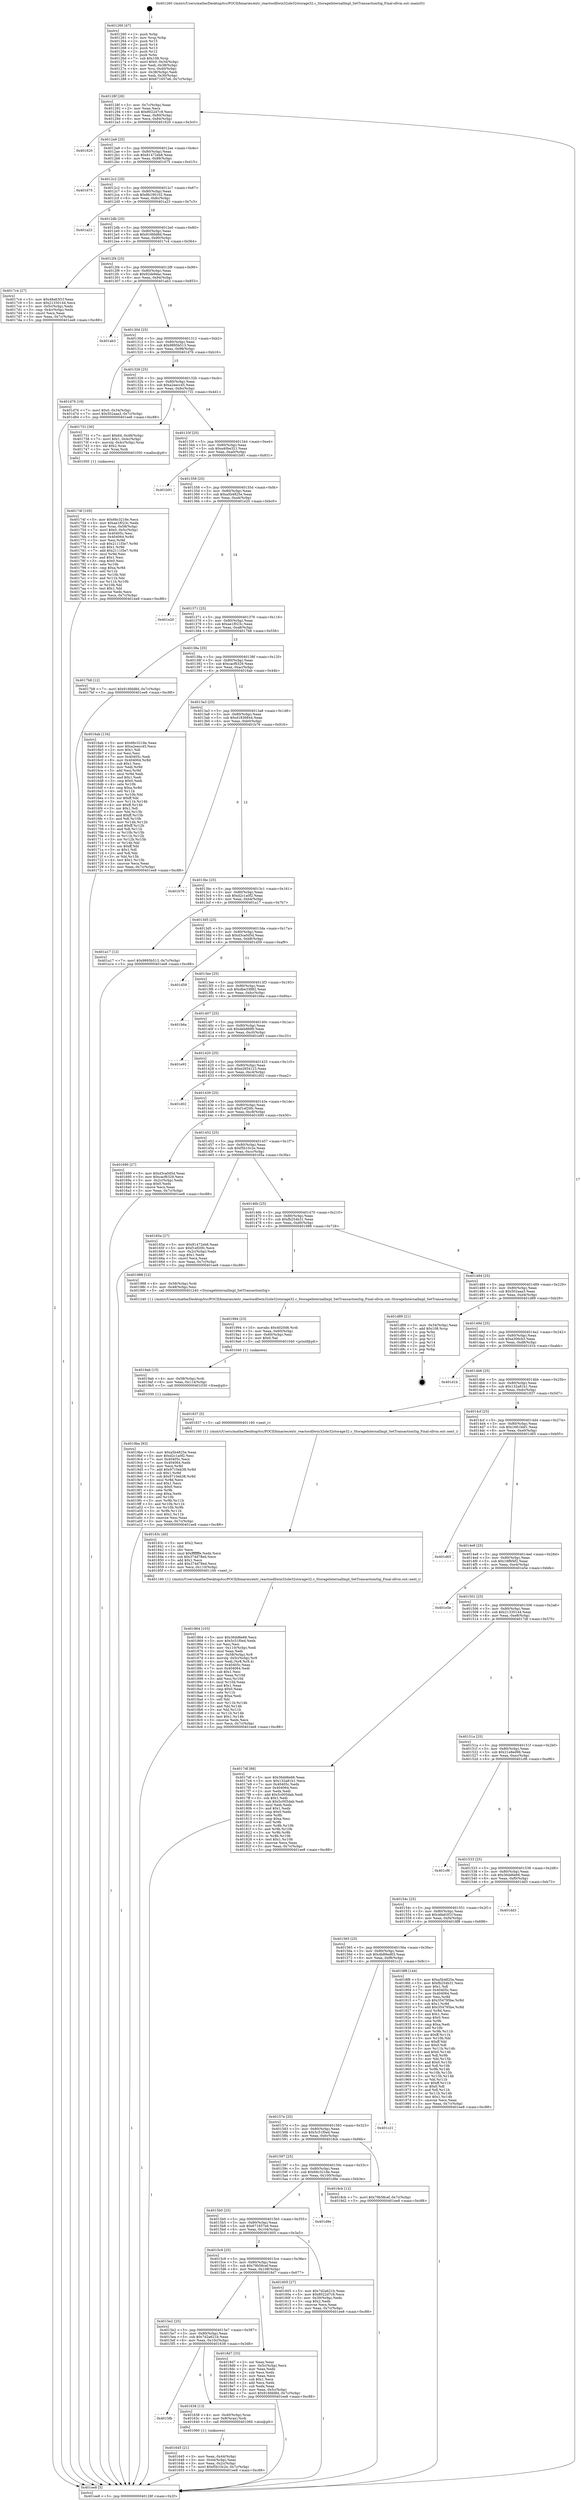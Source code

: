 digraph "0x401260" {
  label = "0x401260 (/mnt/c/Users/mathe/Desktop/tcc/POCII/binaries/extr_reactosdllwin32ole32storage32.c_StorageInternalImpl_SetTransactionSig_Final-ollvm.out::main(0))"
  labelloc = "t"
  node[shape=record]

  Entry [label="",width=0.3,height=0.3,shape=circle,fillcolor=black,style=filled]
  "0x40128f" [label="{
     0x40128f [26]\l
     | [instrs]\l
     &nbsp;&nbsp;0x40128f \<+3\>: mov -0x7c(%rbp),%eax\l
     &nbsp;&nbsp;0x401292 \<+2\>: mov %eax,%ecx\l
     &nbsp;&nbsp;0x401294 \<+6\>: sub $0x8022d7c9,%ecx\l
     &nbsp;&nbsp;0x40129a \<+3\>: mov %eax,-0x80(%rbp)\l
     &nbsp;&nbsp;0x40129d \<+6\>: mov %ecx,-0x84(%rbp)\l
     &nbsp;&nbsp;0x4012a3 \<+6\>: je 0000000000401620 \<main+0x3c0\>\l
  }"]
  "0x401620" [label="{
     0x401620\l
  }", style=dashed]
  "0x4012a9" [label="{
     0x4012a9 [25]\l
     | [instrs]\l
     &nbsp;&nbsp;0x4012a9 \<+5\>: jmp 00000000004012ae \<main+0x4e\>\l
     &nbsp;&nbsp;0x4012ae \<+3\>: mov -0x80(%rbp),%eax\l
     &nbsp;&nbsp;0x4012b1 \<+5\>: sub $0x81472eb8,%eax\l
     &nbsp;&nbsp;0x4012b6 \<+6\>: mov %eax,-0x88(%rbp)\l
     &nbsp;&nbsp;0x4012bc \<+6\>: je 0000000000401675 \<main+0x415\>\l
  }"]
  Exit [label="",width=0.3,height=0.3,shape=circle,fillcolor=black,style=filled,peripheries=2]
  "0x401675" [label="{
     0x401675\l
  }", style=dashed]
  "0x4012c2" [label="{
     0x4012c2 [25]\l
     | [instrs]\l
     &nbsp;&nbsp;0x4012c2 \<+5\>: jmp 00000000004012c7 \<main+0x67\>\l
     &nbsp;&nbsp;0x4012c7 \<+3\>: mov -0x80(%rbp),%eax\l
     &nbsp;&nbsp;0x4012ca \<+5\>: sub $0x8b190102,%eax\l
     &nbsp;&nbsp;0x4012cf \<+6\>: mov %eax,-0x8c(%rbp)\l
     &nbsp;&nbsp;0x4012d5 \<+6\>: je 0000000000401a23 \<main+0x7c3\>\l
  }"]
  "0x4019ba" [label="{
     0x4019ba [93]\l
     | [instrs]\l
     &nbsp;&nbsp;0x4019ba \<+5\>: mov $0xa5b4825e,%eax\l
     &nbsp;&nbsp;0x4019bf \<+5\>: mov $0xd2c1a0f2,%esi\l
     &nbsp;&nbsp;0x4019c4 \<+7\>: mov 0x40405c,%ecx\l
     &nbsp;&nbsp;0x4019cb \<+7\>: mov 0x404064,%edx\l
     &nbsp;&nbsp;0x4019d2 \<+3\>: mov %ecx,%r8d\l
     &nbsp;&nbsp;0x4019d5 \<+7\>: add $0x9710eb38,%r8d\l
     &nbsp;&nbsp;0x4019dc \<+4\>: sub $0x1,%r8d\l
     &nbsp;&nbsp;0x4019e0 \<+7\>: sub $0x9710eb38,%r8d\l
     &nbsp;&nbsp;0x4019e7 \<+4\>: imul %r8d,%ecx\l
     &nbsp;&nbsp;0x4019eb \<+3\>: and $0x1,%ecx\l
     &nbsp;&nbsp;0x4019ee \<+3\>: cmp $0x0,%ecx\l
     &nbsp;&nbsp;0x4019f1 \<+4\>: sete %r9b\l
     &nbsp;&nbsp;0x4019f5 \<+3\>: cmp $0xa,%edx\l
     &nbsp;&nbsp;0x4019f8 \<+4\>: setl %r10b\l
     &nbsp;&nbsp;0x4019fc \<+3\>: mov %r9b,%r11b\l
     &nbsp;&nbsp;0x4019ff \<+3\>: and %r10b,%r11b\l
     &nbsp;&nbsp;0x401a02 \<+3\>: xor %r10b,%r9b\l
     &nbsp;&nbsp;0x401a05 \<+3\>: or %r9b,%r11b\l
     &nbsp;&nbsp;0x401a08 \<+4\>: test $0x1,%r11b\l
     &nbsp;&nbsp;0x401a0c \<+3\>: cmovne %esi,%eax\l
     &nbsp;&nbsp;0x401a0f \<+3\>: mov %eax,-0x7c(%rbp)\l
     &nbsp;&nbsp;0x401a12 \<+5\>: jmp 0000000000401ee8 \<main+0xc88\>\l
  }"]
  "0x401a23" [label="{
     0x401a23\l
  }", style=dashed]
  "0x4012db" [label="{
     0x4012db [25]\l
     | [instrs]\l
     &nbsp;&nbsp;0x4012db \<+5\>: jmp 00000000004012e0 \<main+0x80\>\l
     &nbsp;&nbsp;0x4012e0 \<+3\>: mov -0x80(%rbp),%eax\l
     &nbsp;&nbsp;0x4012e3 \<+5\>: sub $0x916fdd8d,%eax\l
     &nbsp;&nbsp;0x4012e8 \<+6\>: mov %eax,-0x90(%rbp)\l
     &nbsp;&nbsp;0x4012ee \<+6\>: je 00000000004017c4 \<main+0x564\>\l
  }"]
  "0x4019ab" [label="{
     0x4019ab [15]\l
     | [instrs]\l
     &nbsp;&nbsp;0x4019ab \<+4\>: mov -0x58(%rbp),%rdi\l
     &nbsp;&nbsp;0x4019af \<+6\>: mov %eax,-0x114(%rbp)\l
     &nbsp;&nbsp;0x4019b5 \<+5\>: call 0000000000401030 \<free@plt\>\l
     | [calls]\l
     &nbsp;&nbsp;0x401030 \{1\} (unknown)\l
  }"]
  "0x4017c4" [label="{
     0x4017c4 [27]\l
     | [instrs]\l
     &nbsp;&nbsp;0x4017c4 \<+5\>: mov $0x48a63f1f,%eax\l
     &nbsp;&nbsp;0x4017c9 \<+5\>: mov $0x21330144,%ecx\l
     &nbsp;&nbsp;0x4017ce \<+3\>: mov -0x5c(%rbp),%edx\l
     &nbsp;&nbsp;0x4017d1 \<+3\>: cmp -0x4c(%rbp),%edx\l
     &nbsp;&nbsp;0x4017d4 \<+3\>: cmovl %ecx,%eax\l
     &nbsp;&nbsp;0x4017d7 \<+3\>: mov %eax,-0x7c(%rbp)\l
     &nbsp;&nbsp;0x4017da \<+5\>: jmp 0000000000401ee8 \<main+0xc88\>\l
  }"]
  "0x4012f4" [label="{
     0x4012f4 [25]\l
     | [instrs]\l
     &nbsp;&nbsp;0x4012f4 \<+5\>: jmp 00000000004012f9 \<main+0x99\>\l
     &nbsp;&nbsp;0x4012f9 \<+3\>: mov -0x80(%rbp),%eax\l
     &nbsp;&nbsp;0x4012fc \<+5\>: sub $0x92de9dac,%eax\l
     &nbsp;&nbsp;0x401301 \<+6\>: mov %eax,-0x94(%rbp)\l
     &nbsp;&nbsp;0x401307 \<+6\>: je 0000000000401ab3 \<main+0x853\>\l
  }"]
  "0x401994" [label="{
     0x401994 [23]\l
     | [instrs]\l
     &nbsp;&nbsp;0x401994 \<+10\>: movabs $0x4020d6,%rdi\l
     &nbsp;&nbsp;0x40199e \<+3\>: mov %eax,-0x60(%rbp)\l
     &nbsp;&nbsp;0x4019a1 \<+3\>: mov -0x60(%rbp),%esi\l
     &nbsp;&nbsp;0x4019a4 \<+2\>: mov $0x0,%al\l
     &nbsp;&nbsp;0x4019a6 \<+5\>: call 0000000000401040 \<printf@plt\>\l
     | [calls]\l
     &nbsp;&nbsp;0x401040 \{1\} (unknown)\l
  }"]
  "0x401ab3" [label="{
     0x401ab3\l
  }", style=dashed]
  "0x40130d" [label="{
     0x40130d [25]\l
     | [instrs]\l
     &nbsp;&nbsp;0x40130d \<+5\>: jmp 0000000000401312 \<main+0xb2\>\l
     &nbsp;&nbsp;0x401312 \<+3\>: mov -0x80(%rbp),%eax\l
     &nbsp;&nbsp;0x401315 \<+5\>: sub $0x9895b513,%eax\l
     &nbsp;&nbsp;0x40131a \<+6\>: mov %eax,-0x98(%rbp)\l
     &nbsp;&nbsp;0x401320 \<+6\>: je 0000000000401d76 \<main+0xb16\>\l
  }"]
  "0x401864" [label="{
     0x401864 [103]\l
     | [instrs]\l
     &nbsp;&nbsp;0x401864 \<+5\>: mov $0x36dd6e66,%ecx\l
     &nbsp;&nbsp;0x401869 \<+5\>: mov $0x5c51f0ed,%edx\l
     &nbsp;&nbsp;0x40186e \<+2\>: xor %esi,%esi\l
     &nbsp;&nbsp;0x401870 \<+6\>: mov -0x110(%rbp),%edi\l
     &nbsp;&nbsp;0x401876 \<+3\>: imul %eax,%edi\l
     &nbsp;&nbsp;0x401879 \<+4\>: mov -0x58(%rbp),%r8\l
     &nbsp;&nbsp;0x40187d \<+4\>: movslq -0x5c(%rbp),%r9\l
     &nbsp;&nbsp;0x401881 \<+4\>: mov %edi,(%r8,%r9,4)\l
     &nbsp;&nbsp;0x401885 \<+7\>: mov 0x40405c,%eax\l
     &nbsp;&nbsp;0x40188c \<+7\>: mov 0x404064,%edi\l
     &nbsp;&nbsp;0x401893 \<+3\>: sub $0x1,%esi\l
     &nbsp;&nbsp;0x401896 \<+3\>: mov %eax,%r10d\l
     &nbsp;&nbsp;0x401899 \<+3\>: add %esi,%r10d\l
     &nbsp;&nbsp;0x40189c \<+4\>: imul %r10d,%eax\l
     &nbsp;&nbsp;0x4018a0 \<+3\>: and $0x1,%eax\l
     &nbsp;&nbsp;0x4018a3 \<+3\>: cmp $0x0,%eax\l
     &nbsp;&nbsp;0x4018a6 \<+4\>: sete %r11b\l
     &nbsp;&nbsp;0x4018aa \<+3\>: cmp $0xa,%edi\l
     &nbsp;&nbsp;0x4018ad \<+3\>: setl %bl\l
     &nbsp;&nbsp;0x4018b0 \<+3\>: mov %r11b,%r14b\l
     &nbsp;&nbsp;0x4018b3 \<+3\>: and %bl,%r14b\l
     &nbsp;&nbsp;0x4018b6 \<+3\>: xor %bl,%r11b\l
     &nbsp;&nbsp;0x4018b9 \<+3\>: or %r11b,%r14b\l
     &nbsp;&nbsp;0x4018bc \<+4\>: test $0x1,%r14b\l
     &nbsp;&nbsp;0x4018c0 \<+3\>: cmovne %edx,%ecx\l
     &nbsp;&nbsp;0x4018c3 \<+3\>: mov %ecx,-0x7c(%rbp)\l
     &nbsp;&nbsp;0x4018c6 \<+5\>: jmp 0000000000401ee8 \<main+0xc88\>\l
  }"]
  "0x401d76" [label="{
     0x401d76 [19]\l
     | [instrs]\l
     &nbsp;&nbsp;0x401d76 \<+7\>: movl $0x0,-0x34(%rbp)\l
     &nbsp;&nbsp;0x401d7d \<+7\>: movl $0x502aaa3,-0x7c(%rbp)\l
     &nbsp;&nbsp;0x401d84 \<+5\>: jmp 0000000000401ee8 \<main+0xc88\>\l
  }"]
  "0x401326" [label="{
     0x401326 [25]\l
     | [instrs]\l
     &nbsp;&nbsp;0x401326 \<+5\>: jmp 000000000040132b \<main+0xcb\>\l
     &nbsp;&nbsp;0x40132b \<+3\>: mov -0x80(%rbp),%eax\l
     &nbsp;&nbsp;0x40132e \<+5\>: sub $0xa2eecc45,%eax\l
     &nbsp;&nbsp;0x401333 \<+6\>: mov %eax,-0x9c(%rbp)\l
     &nbsp;&nbsp;0x401339 \<+6\>: je 0000000000401731 \<main+0x4d1\>\l
  }"]
  "0x40183c" [label="{
     0x40183c [40]\l
     | [instrs]\l
     &nbsp;&nbsp;0x40183c \<+5\>: mov $0x2,%ecx\l
     &nbsp;&nbsp;0x401841 \<+1\>: cltd\l
     &nbsp;&nbsp;0x401842 \<+2\>: idiv %ecx\l
     &nbsp;&nbsp;0x401844 \<+6\>: imul $0xfffffffe,%edx,%ecx\l
     &nbsp;&nbsp;0x40184a \<+6\>: sub $0x374d78ed,%ecx\l
     &nbsp;&nbsp;0x401850 \<+3\>: add $0x1,%ecx\l
     &nbsp;&nbsp;0x401853 \<+6\>: add $0x374d78ed,%ecx\l
     &nbsp;&nbsp;0x401859 \<+6\>: mov %ecx,-0x110(%rbp)\l
     &nbsp;&nbsp;0x40185f \<+5\>: call 0000000000401160 \<next_i\>\l
     | [calls]\l
     &nbsp;&nbsp;0x401160 \{1\} (/mnt/c/Users/mathe/Desktop/tcc/POCII/binaries/extr_reactosdllwin32ole32storage32.c_StorageInternalImpl_SetTransactionSig_Final-ollvm.out::next_i)\l
  }"]
  "0x401731" [label="{
     0x401731 [30]\l
     | [instrs]\l
     &nbsp;&nbsp;0x401731 \<+7\>: movl $0x64,-0x48(%rbp)\l
     &nbsp;&nbsp;0x401738 \<+7\>: movl $0x1,-0x4c(%rbp)\l
     &nbsp;&nbsp;0x40173f \<+4\>: movslq -0x4c(%rbp),%rax\l
     &nbsp;&nbsp;0x401743 \<+4\>: shl $0x2,%rax\l
     &nbsp;&nbsp;0x401747 \<+3\>: mov %rax,%rdi\l
     &nbsp;&nbsp;0x40174a \<+5\>: call 0000000000401050 \<malloc@plt\>\l
     | [calls]\l
     &nbsp;&nbsp;0x401050 \{1\} (unknown)\l
  }"]
  "0x40133f" [label="{
     0x40133f [25]\l
     | [instrs]\l
     &nbsp;&nbsp;0x40133f \<+5\>: jmp 0000000000401344 \<main+0xe4\>\l
     &nbsp;&nbsp;0x401344 \<+3\>: mov -0x80(%rbp),%eax\l
     &nbsp;&nbsp;0x401347 \<+5\>: sub $0xa40be321,%eax\l
     &nbsp;&nbsp;0x40134c \<+6\>: mov %eax,-0xa0(%rbp)\l
     &nbsp;&nbsp;0x401352 \<+6\>: je 0000000000401b91 \<main+0x931\>\l
  }"]
  "0x40174f" [label="{
     0x40174f [105]\l
     | [instrs]\l
     &nbsp;&nbsp;0x40174f \<+5\>: mov $0x66c3218e,%ecx\l
     &nbsp;&nbsp;0x401754 \<+5\>: mov $0xae1f023c,%edx\l
     &nbsp;&nbsp;0x401759 \<+4\>: mov %rax,-0x58(%rbp)\l
     &nbsp;&nbsp;0x40175d \<+7\>: movl $0x0,-0x5c(%rbp)\l
     &nbsp;&nbsp;0x401764 \<+7\>: mov 0x40405c,%esi\l
     &nbsp;&nbsp;0x40176b \<+8\>: mov 0x404064,%r8d\l
     &nbsp;&nbsp;0x401773 \<+3\>: mov %esi,%r9d\l
     &nbsp;&nbsp;0x401776 \<+7\>: sub $0x2111f3e7,%r9d\l
     &nbsp;&nbsp;0x40177d \<+4\>: sub $0x1,%r9d\l
     &nbsp;&nbsp;0x401781 \<+7\>: add $0x2111f3e7,%r9d\l
     &nbsp;&nbsp;0x401788 \<+4\>: imul %r9d,%esi\l
     &nbsp;&nbsp;0x40178c \<+3\>: and $0x1,%esi\l
     &nbsp;&nbsp;0x40178f \<+3\>: cmp $0x0,%esi\l
     &nbsp;&nbsp;0x401792 \<+4\>: sete %r10b\l
     &nbsp;&nbsp;0x401796 \<+4\>: cmp $0xa,%r8d\l
     &nbsp;&nbsp;0x40179a \<+4\>: setl %r11b\l
     &nbsp;&nbsp;0x40179e \<+3\>: mov %r10b,%bl\l
     &nbsp;&nbsp;0x4017a1 \<+3\>: and %r11b,%bl\l
     &nbsp;&nbsp;0x4017a4 \<+3\>: xor %r11b,%r10b\l
     &nbsp;&nbsp;0x4017a7 \<+3\>: or %r10b,%bl\l
     &nbsp;&nbsp;0x4017aa \<+3\>: test $0x1,%bl\l
     &nbsp;&nbsp;0x4017ad \<+3\>: cmovne %edx,%ecx\l
     &nbsp;&nbsp;0x4017b0 \<+3\>: mov %ecx,-0x7c(%rbp)\l
     &nbsp;&nbsp;0x4017b3 \<+5\>: jmp 0000000000401ee8 \<main+0xc88\>\l
  }"]
  "0x401b91" [label="{
     0x401b91\l
  }", style=dashed]
  "0x401358" [label="{
     0x401358 [25]\l
     | [instrs]\l
     &nbsp;&nbsp;0x401358 \<+5\>: jmp 000000000040135d \<main+0xfd\>\l
     &nbsp;&nbsp;0x40135d \<+3\>: mov -0x80(%rbp),%eax\l
     &nbsp;&nbsp;0x401360 \<+5\>: sub $0xa5b4825e,%eax\l
     &nbsp;&nbsp;0x401365 \<+6\>: mov %eax,-0xa4(%rbp)\l
     &nbsp;&nbsp;0x40136b \<+6\>: je 0000000000401e20 \<main+0xbc0\>\l
  }"]
  "0x401645" [label="{
     0x401645 [21]\l
     | [instrs]\l
     &nbsp;&nbsp;0x401645 \<+3\>: mov %eax,-0x44(%rbp)\l
     &nbsp;&nbsp;0x401648 \<+3\>: mov -0x44(%rbp),%eax\l
     &nbsp;&nbsp;0x40164b \<+3\>: mov %eax,-0x2c(%rbp)\l
     &nbsp;&nbsp;0x40164e \<+7\>: movl $0xf5b10c2e,-0x7c(%rbp)\l
     &nbsp;&nbsp;0x401655 \<+5\>: jmp 0000000000401ee8 \<main+0xc88\>\l
  }"]
  "0x401e20" [label="{
     0x401e20\l
  }", style=dashed]
  "0x401371" [label="{
     0x401371 [25]\l
     | [instrs]\l
     &nbsp;&nbsp;0x401371 \<+5\>: jmp 0000000000401376 \<main+0x116\>\l
     &nbsp;&nbsp;0x401376 \<+3\>: mov -0x80(%rbp),%eax\l
     &nbsp;&nbsp;0x401379 \<+5\>: sub $0xae1f023c,%eax\l
     &nbsp;&nbsp;0x40137e \<+6\>: mov %eax,-0xa8(%rbp)\l
     &nbsp;&nbsp;0x401384 \<+6\>: je 00000000004017b8 \<main+0x558\>\l
  }"]
  "0x4015fb" [label="{
     0x4015fb\l
  }", style=dashed]
  "0x4017b8" [label="{
     0x4017b8 [12]\l
     | [instrs]\l
     &nbsp;&nbsp;0x4017b8 \<+7\>: movl $0x916fdd8d,-0x7c(%rbp)\l
     &nbsp;&nbsp;0x4017bf \<+5\>: jmp 0000000000401ee8 \<main+0xc88\>\l
  }"]
  "0x40138a" [label="{
     0x40138a [25]\l
     | [instrs]\l
     &nbsp;&nbsp;0x40138a \<+5\>: jmp 000000000040138f \<main+0x12f\>\l
     &nbsp;&nbsp;0x40138f \<+3\>: mov -0x80(%rbp),%eax\l
     &nbsp;&nbsp;0x401392 \<+5\>: sub $0xcacf6329,%eax\l
     &nbsp;&nbsp;0x401397 \<+6\>: mov %eax,-0xac(%rbp)\l
     &nbsp;&nbsp;0x40139d \<+6\>: je 00000000004016ab \<main+0x44b\>\l
  }"]
  "0x401638" [label="{
     0x401638 [13]\l
     | [instrs]\l
     &nbsp;&nbsp;0x401638 \<+4\>: mov -0x40(%rbp),%rax\l
     &nbsp;&nbsp;0x40163c \<+4\>: mov 0x8(%rax),%rdi\l
     &nbsp;&nbsp;0x401640 \<+5\>: call 0000000000401060 \<atoi@plt\>\l
     | [calls]\l
     &nbsp;&nbsp;0x401060 \{1\} (unknown)\l
  }"]
  "0x4016ab" [label="{
     0x4016ab [134]\l
     | [instrs]\l
     &nbsp;&nbsp;0x4016ab \<+5\>: mov $0x66c3218e,%eax\l
     &nbsp;&nbsp;0x4016b0 \<+5\>: mov $0xa2eecc45,%ecx\l
     &nbsp;&nbsp;0x4016b5 \<+2\>: mov $0x1,%dl\l
     &nbsp;&nbsp;0x4016b7 \<+2\>: xor %esi,%esi\l
     &nbsp;&nbsp;0x4016b9 \<+7\>: mov 0x40405c,%edi\l
     &nbsp;&nbsp;0x4016c0 \<+8\>: mov 0x404064,%r8d\l
     &nbsp;&nbsp;0x4016c8 \<+3\>: sub $0x1,%esi\l
     &nbsp;&nbsp;0x4016cb \<+3\>: mov %edi,%r9d\l
     &nbsp;&nbsp;0x4016ce \<+3\>: add %esi,%r9d\l
     &nbsp;&nbsp;0x4016d1 \<+4\>: imul %r9d,%edi\l
     &nbsp;&nbsp;0x4016d5 \<+3\>: and $0x1,%edi\l
     &nbsp;&nbsp;0x4016d8 \<+3\>: cmp $0x0,%edi\l
     &nbsp;&nbsp;0x4016db \<+4\>: sete %r10b\l
     &nbsp;&nbsp;0x4016df \<+4\>: cmp $0xa,%r8d\l
     &nbsp;&nbsp;0x4016e3 \<+4\>: setl %r11b\l
     &nbsp;&nbsp;0x4016e7 \<+3\>: mov %r10b,%bl\l
     &nbsp;&nbsp;0x4016ea \<+3\>: xor $0xff,%bl\l
     &nbsp;&nbsp;0x4016ed \<+3\>: mov %r11b,%r14b\l
     &nbsp;&nbsp;0x4016f0 \<+4\>: xor $0xff,%r14b\l
     &nbsp;&nbsp;0x4016f4 \<+3\>: xor $0x1,%dl\l
     &nbsp;&nbsp;0x4016f7 \<+3\>: mov %bl,%r15b\l
     &nbsp;&nbsp;0x4016fa \<+4\>: and $0xff,%r15b\l
     &nbsp;&nbsp;0x4016fe \<+3\>: and %dl,%r10b\l
     &nbsp;&nbsp;0x401701 \<+3\>: mov %r14b,%r12b\l
     &nbsp;&nbsp;0x401704 \<+4\>: and $0xff,%r12b\l
     &nbsp;&nbsp;0x401708 \<+3\>: and %dl,%r11b\l
     &nbsp;&nbsp;0x40170b \<+3\>: or %r10b,%r15b\l
     &nbsp;&nbsp;0x40170e \<+3\>: or %r11b,%r12b\l
     &nbsp;&nbsp;0x401711 \<+3\>: xor %r12b,%r15b\l
     &nbsp;&nbsp;0x401714 \<+3\>: or %r14b,%bl\l
     &nbsp;&nbsp;0x401717 \<+3\>: xor $0xff,%bl\l
     &nbsp;&nbsp;0x40171a \<+3\>: or $0x1,%dl\l
     &nbsp;&nbsp;0x40171d \<+2\>: and %dl,%bl\l
     &nbsp;&nbsp;0x40171f \<+3\>: or %bl,%r15b\l
     &nbsp;&nbsp;0x401722 \<+4\>: test $0x1,%r15b\l
     &nbsp;&nbsp;0x401726 \<+3\>: cmovne %ecx,%eax\l
     &nbsp;&nbsp;0x401729 \<+3\>: mov %eax,-0x7c(%rbp)\l
     &nbsp;&nbsp;0x40172c \<+5\>: jmp 0000000000401ee8 \<main+0xc88\>\l
  }"]
  "0x4013a3" [label="{
     0x4013a3 [25]\l
     | [instrs]\l
     &nbsp;&nbsp;0x4013a3 \<+5\>: jmp 00000000004013a8 \<main+0x148\>\l
     &nbsp;&nbsp;0x4013a8 \<+3\>: mov -0x80(%rbp),%eax\l
     &nbsp;&nbsp;0x4013ab \<+5\>: sub $0xd1836844,%eax\l
     &nbsp;&nbsp;0x4013b0 \<+6\>: mov %eax,-0xb0(%rbp)\l
     &nbsp;&nbsp;0x4013b6 \<+6\>: je 0000000000401b76 \<main+0x916\>\l
  }"]
  "0x4015e2" [label="{
     0x4015e2 [25]\l
     | [instrs]\l
     &nbsp;&nbsp;0x4015e2 \<+5\>: jmp 00000000004015e7 \<main+0x387\>\l
     &nbsp;&nbsp;0x4015e7 \<+3\>: mov -0x80(%rbp),%eax\l
     &nbsp;&nbsp;0x4015ea \<+5\>: sub $0x7d2a621b,%eax\l
     &nbsp;&nbsp;0x4015ef \<+6\>: mov %eax,-0x10c(%rbp)\l
     &nbsp;&nbsp;0x4015f5 \<+6\>: je 0000000000401638 \<main+0x3d8\>\l
  }"]
  "0x401b76" [label="{
     0x401b76\l
  }", style=dashed]
  "0x4013bc" [label="{
     0x4013bc [25]\l
     | [instrs]\l
     &nbsp;&nbsp;0x4013bc \<+5\>: jmp 00000000004013c1 \<main+0x161\>\l
     &nbsp;&nbsp;0x4013c1 \<+3\>: mov -0x80(%rbp),%eax\l
     &nbsp;&nbsp;0x4013c4 \<+5\>: sub $0xd2c1a0f2,%eax\l
     &nbsp;&nbsp;0x4013c9 \<+6\>: mov %eax,-0xb4(%rbp)\l
     &nbsp;&nbsp;0x4013cf \<+6\>: je 0000000000401a17 \<main+0x7b7\>\l
  }"]
  "0x4018d7" [label="{
     0x4018d7 [33]\l
     | [instrs]\l
     &nbsp;&nbsp;0x4018d7 \<+2\>: xor %eax,%eax\l
     &nbsp;&nbsp;0x4018d9 \<+3\>: mov -0x5c(%rbp),%ecx\l
     &nbsp;&nbsp;0x4018dc \<+2\>: mov %eax,%edx\l
     &nbsp;&nbsp;0x4018de \<+2\>: sub %ecx,%edx\l
     &nbsp;&nbsp;0x4018e0 \<+2\>: mov %eax,%ecx\l
     &nbsp;&nbsp;0x4018e2 \<+3\>: sub $0x1,%ecx\l
     &nbsp;&nbsp;0x4018e5 \<+2\>: add %ecx,%edx\l
     &nbsp;&nbsp;0x4018e7 \<+2\>: sub %edx,%eax\l
     &nbsp;&nbsp;0x4018e9 \<+3\>: mov %eax,-0x5c(%rbp)\l
     &nbsp;&nbsp;0x4018ec \<+7\>: movl $0x916fdd8d,-0x7c(%rbp)\l
     &nbsp;&nbsp;0x4018f3 \<+5\>: jmp 0000000000401ee8 \<main+0xc88\>\l
  }"]
  "0x401a17" [label="{
     0x401a17 [12]\l
     | [instrs]\l
     &nbsp;&nbsp;0x401a17 \<+7\>: movl $0x9895b513,-0x7c(%rbp)\l
     &nbsp;&nbsp;0x401a1e \<+5\>: jmp 0000000000401ee8 \<main+0xc88\>\l
  }"]
  "0x4013d5" [label="{
     0x4013d5 [25]\l
     | [instrs]\l
     &nbsp;&nbsp;0x4013d5 \<+5\>: jmp 00000000004013da \<main+0x17a\>\l
     &nbsp;&nbsp;0x4013da \<+3\>: mov -0x80(%rbp),%eax\l
     &nbsp;&nbsp;0x4013dd \<+5\>: sub $0xd3ca0d5d,%eax\l
     &nbsp;&nbsp;0x4013e2 \<+6\>: mov %eax,-0xb8(%rbp)\l
     &nbsp;&nbsp;0x4013e8 \<+6\>: je 0000000000401d59 \<main+0xaf9\>\l
  }"]
  "0x401260" [label="{
     0x401260 [47]\l
     | [instrs]\l
     &nbsp;&nbsp;0x401260 \<+1\>: push %rbp\l
     &nbsp;&nbsp;0x401261 \<+3\>: mov %rsp,%rbp\l
     &nbsp;&nbsp;0x401264 \<+2\>: push %r15\l
     &nbsp;&nbsp;0x401266 \<+2\>: push %r14\l
     &nbsp;&nbsp;0x401268 \<+2\>: push %r13\l
     &nbsp;&nbsp;0x40126a \<+2\>: push %r12\l
     &nbsp;&nbsp;0x40126c \<+1\>: push %rbx\l
     &nbsp;&nbsp;0x40126d \<+7\>: sub $0x108,%rsp\l
     &nbsp;&nbsp;0x401274 \<+7\>: movl $0x0,-0x34(%rbp)\l
     &nbsp;&nbsp;0x40127b \<+3\>: mov %edi,-0x38(%rbp)\l
     &nbsp;&nbsp;0x40127e \<+4\>: mov %rsi,-0x40(%rbp)\l
     &nbsp;&nbsp;0x401282 \<+3\>: mov -0x38(%rbp),%edi\l
     &nbsp;&nbsp;0x401285 \<+3\>: mov %edi,-0x30(%rbp)\l
     &nbsp;&nbsp;0x401288 \<+7\>: movl $0x671657e6,-0x7c(%rbp)\l
  }"]
  "0x401d59" [label="{
     0x401d59\l
  }", style=dashed]
  "0x4013ee" [label="{
     0x4013ee [25]\l
     | [instrs]\l
     &nbsp;&nbsp;0x4013ee \<+5\>: jmp 00000000004013f3 \<main+0x193\>\l
     &nbsp;&nbsp;0x4013f3 \<+3\>: mov -0x80(%rbp),%eax\l
     &nbsp;&nbsp;0x4013f6 \<+5\>: sub $0xdbe33882,%eax\l
     &nbsp;&nbsp;0x4013fb \<+6\>: mov %eax,-0xbc(%rbp)\l
     &nbsp;&nbsp;0x401401 \<+6\>: je 0000000000401b6a \<main+0x90a\>\l
  }"]
  "0x401ee8" [label="{
     0x401ee8 [5]\l
     | [instrs]\l
     &nbsp;&nbsp;0x401ee8 \<+5\>: jmp 000000000040128f \<main+0x2f\>\l
  }"]
  "0x401b6a" [label="{
     0x401b6a\l
  }", style=dashed]
  "0x401407" [label="{
     0x401407 [25]\l
     | [instrs]\l
     &nbsp;&nbsp;0x401407 \<+5\>: jmp 000000000040140c \<main+0x1ac\>\l
     &nbsp;&nbsp;0x40140c \<+3\>: mov -0x80(%rbp),%eax\l
     &nbsp;&nbsp;0x40140f \<+5\>: sub $0xdeb8fdf0,%eax\l
     &nbsp;&nbsp;0x401414 \<+6\>: mov %eax,-0xc0(%rbp)\l
     &nbsp;&nbsp;0x40141a \<+6\>: je 0000000000401e93 \<main+0xc33\>\l
  }"]
  "0x4015c9" [label="{
     0x4015c9 [25]\l
     | [instrs]\l
     &nbsp;&nbsp;0x4015c9 \<+5\>: jmp 00000000004015ce \<main+0x36e\>\l
     &nbsp;&nbsp;0x4015ce \<+3\>: mov -0x80(%rbp),%eax\l
     &nbsp;&nbsp;0x4015d1 \<+5\>: sub $0x79b58cef,%eax\l
     &nbsp;&nbsp;0x4015d6 \<+6\>: mov %eax,-0x108(%rbp)\l
     &nbsp;&nbsp;0x4015dc \<+6\>: je 00000000004018d7 \<main+0x677\>\l
  }"]
  "0x401e93" [label="{
     0x401e93\l
  }", style=dashed]
  "0x401420" [label="{
     0x401420 [25]\l
     | [instrs]\l
     &nbsp;&nbsp;0x401420 \<+5\>: jmp 0000000000401425 \<main+0x1c5\>\l
     &nbsp;&nbsp;0x401425 \<+3\>: mov -0x80(%rbp),%eax\l
     &nbsp;&nbsp;0x401428 \<+5\>: sub $0xe2854123,%eax\l
     &nbsp;&nbsp;0x40142d \<+6\>: mov %eax,-0xc4(%rbp)\l
     &nbsp;&nbsp;0x401433 \<+6\>: je 0000000000401d02 \<main+0xaa2\>\l
  }"]
  "0x401605" [label="{
     0x401605 [27]\l
     | [instrs]\l
     &nbsp;&nbsp;0x401605 \<+5\>: mov $0x7d2a621b,%eax\l
     &nbsp;&nbsp;0x40160a \<+5\>: mov $0x8022d7c9,%ecx\l
     &nbsp;&nbsp;0x40160f \<+3\>: mov -0x30(%rbp),%edx\l
     &nbsp;&nbsp;0x401612 \<+3\>: cmp $0x2,%edx\l
     &nbsp;&nbsp;0x401615 \<+3\>: cmovne %ecx,%eax\l
     &nbsp;&nbsp;0x401618 \<+3\>: mov %eax,-0x7c(%rbp)\l
     &nbsp;&nbsp;0x40161b \<+5\>: jmp 0000000000401ee8 \<main+0xc88\>\l
  }"]
  "0x401d02" [label="{
     0x401d02\l
  }", style=dashed]
  "0x401439" [label="{
     0x401439 [25]\l
     | [instrs]\l
     &nbsp;&nbsp;0x401439 \<+5\>: jmp 000000000040143e \<main+0x1de\>\l
     &nbsp;&nbsp;0x40143e \<+3\>: mov -0x80(%rbp),%eax\l
     &nbsp;&nbsp;0x401441 \<+5\>: sub $0xf1ef20fc,%eax\l
     &nbsp;&nbsp;0x401446 \<+6\>: mov %eax,-0xc8(%rbp)\l
     &nbsp;&nbsp;0x40144c \<+6\>: je 0000000000401690 \<main+0x430\>\l
  }"]
  "0x4015b0" [label="{
     0x4015b0 [25]\l
     | [instrs]\l
     &nbsp;&nbsp;0x4015b0 \<+5\>: jmp 00000000004015b5 \<main+0x355\>\l
     &nbsp;&nbsp;0x4015b5 \<+3\>: mov -0x80(%rbp),%eax\l
     &nbsp;&nbsp;0x4015b8 \<+5\>: sub $0x671657e6,%eax\l
     &nbsp;&nbsp;0x4015bd \<+6\>: mov %eax,-0x104(%rbp)\l
     &nbsp;&nbsp;0x4015c3 \<+6\>: je 0000000000401605 \<main+0x3a5\>\l
  }"]
  "0x401690" [label="{
     0x401690 [27]\l
     | [instrs]\l
     &nbsp;&nbsp;0x401690 \<+5\>: mov $0xd3ca0d5d,%eax\l
     &nbsp;&nbsp;0x401695 \<+5\>: mov $0xcacf6329,%ecx\l
     &nbsp;&nbsp;0x40169a \<+3\>: mov -0x2c(%rbp),%edx\l
     &nbsp;&nbsp;0x40169d \<+3\>: cmp $0x0,%edx\l
     &nbsp;&nbsp;0x4016a0 \<+3\>: cmove %ecx,%eax\l
     &nbsp;&nbsp;0x4016a3 \<+3\>: mov %eax,-0x7c(%rbp)\l
     &nbsp;&nbsp;0x4016a6 \<+5\>: jmp 0000000000401ee8 \<main+0xc88\>\l
  }"]
  "0x401452" [label="{
     0x401452 [25]\l
     | [instrs]\l
     &nbsp;&nbsp;0x401452 \<+5\>: jmp 0000000000401457 \<main+0x1f7\>\l
     &nbsp;&nbsp;0x401457 \<+3\>: mov -0x80(%rbp),%eax\l
     &nbsp;&nbsp;0x40145a \<+5\>: sub $0xf5b10c2e,%eax\l
     &nbsp;&nbsp;0x40145f \<+6\>: mov %eax,-0xcc(%rbp)\l
     &nbsp;&nbsp;0x401465 \<+6\>: je 000000000040165a \<main+0x3fa\>\l
  }"]
  "0x401d9e" [label="{
     0x401d9e\l
  }", style=dashed]
  "0x40165a" [label="{
     0x40165a [27]\l
     | [instrs]\l
     &nbsp;&nbsp;0x40165a \<+5\>: mov $0x81472eb8,%eax\l
     &nbsp;&nbsp;0x40165f \<+5\>: mov $0xf1ef20fc,%ecx\l
     &nbsp;&nbsp;0x401664 \<+3\>: mov -0x2c(%rbp),%edx\l
     &nbsp;&nbsp;0x401667 \<+3\>: cmp $0x1,%edx\l
     &nbsp;&nbsp;0x40166a \<+3\>: cmovl %ecx,%eax\l
     &nbsp;&nbsp;0x40166d \<+3\>: mov %eax,-0x7c(%rbp)\l
     &nbsp;&nbsp;0x401670 \<+5\>: jmp 0000000000401ee8 \<main+0xc88\>\l
  }"]
  "0x40146b" [label="{
     0x40146b [25]\l
     | [instrs]\l
     &nbsp;&nbsp;0x40146b \<+5\>: jmp 0000000000401470 \<main+0x210\>\l
     &nbsp;&nbsp;0x401470 \<+3\>: mov -0x80(%rbp),%eax\l
     &nbsp;&nbsp;0x401473 \<+5\>: sub $0xfb254b31,%eax\l
     &nbsp;&nbsp;0x401478 \<+6\>: mov %eax,-0xd0(%rbp)\l
     &nbsp;&nbsp;0x40147e \<+6\>: je 0000000000401988 \<main+0x728\>\l
  }"]
  "0x401597" [label="{
     0x401597 [25]\l
     | [instrs]\l
     &nbsp;&nbsp;0x401597 \<+5\>: jmp 000000000040159c \<main+0x33c\>\l
     &nbsp;&nbsp;0x40159c \<+3\>: mov -0x80(%rbp),%eax\l
     &nbsp;&nbsp;0x40159f \<+5\>: sub $0x66c3218e,%eax\l
     &nbsp;&nbsp;0x4015a4 \<+6\>: mov %eax,-0x100(%rbp)\l
     &nbsp;&nbsp;0x4015aa \<+6\>: je 0000000000401d9e \<main+0xb3e\>\l
  }"]
  "0x401988" [label="{
     0x401988 [12]\l
     | [instrs]\l
     &nbsp;&nbsp;0x401988 \<+4\>: mov -0x58(%rbp),%rdi\l
     &nbsp;&nbsp;0x40198c \<+3\>: mov -0x48(%rbp),%esi\l
     &nbsp;&nbsp;0x40198f \<+5\>: call 0000000000401240 \<StorageInternalImpl_SetTransactionSig\>\l
     | [calls]\l
     &nbsp;&nbsp;0x401240 \{1\} (/mnt/c/Users/mathe/Desktop/tcc/POCII/binaries/extr_reactosdllwin32ole32storage32.c_StorageInternalImpl_SetTransactionSig_Final-ollvm.out::StorageInternalImpl_SetTransactionSig)\l
  }"]
  "0x401484" [label="{
     0x401484 [25]\l
     | [instrs]\l
     &nbsp;&nbsp;0x401484 \<+5\>: jmp 0000000000401489 \<main+0x229\>\l
     &nbsp;&nbsp;0x401489 \<+3\>: mov -0x80(%rbp),%eax\l
     &nbsp;&nbsp;0x40148c \<+5\>: sub $0x502aaa3,%eax\l
     &nbsp;&nbsp;0x401491 \<+6\>: mov %eax,-0xd4(%rbp)\l
     &nbsp;&nbsp;0x401497 \<+6\>: je 0000000000401d89 \<main+0xb29\>\l
  }"]
  "0x4018cb" [label="{
     0x4018cb [12]\l
     | [instrs]\l
     &nbsp;&nbsp;0x4018cb \<+7\>: movl $0x79b58cef,-0x7c(%rbp)\l
     &nbsp;&nbsp;0x4018d2 \<+5\>: jmp 0000000000401ee8 \<main+0xc88\>\l
  }"]
  "0x401d89" [label="{
     0x401d89 [21]\l
     | [instrs]\l
     &nbsp;&nbsp;0x401d89 \<+3\>: mov -0x34(%rbp),%eax\l
     &nbsp;&nbsp;0x401d8c \<+7\>: add $0x108,%rsp\l
     &nbsp;&nbsp;0x401d93 \<+1\>: pop %rbx\l
     &nbsp;&nbsp;0x401d94 \<+2\>: pop %r12\l
     &nbsp;&nbsp;0x401d96 \<+2\>: pop %r13\l
     &nbsp;&nbsp;0x401d98 \<+2\>: pop %r14\l
     &nbsp;&nbsp;0x401d9a \<+2\>: pop %r15\l
     &nbsp;&nbsp;0x401d9c \<+1\>: pop %rbp\l
     &nbsp;&nbsp;0x401d9d \<+1\>: ret\l
  }"]
  "0x40149d" [label="{
     0x40149d [25]\l
     | [instrs]\l
     &nbsp;&nbsp;0x40149d \<+5\>: jmp 00000000004014a2 \<main+0x242\>\l
     &nbsp;&nbsp;0x4014a2 \<+3\>: mov -0x80(%rbp),%eax\l
     &nbsp;&nbsp;0x4014a5 \<+5\>: sub $0xa306cb3,%eax\l
     &nbsp;&nbsp;0x4014aa \<+6\>: mov %eax,-0xd8(%rbp)\l
     &nbsp;&nbsp;0x4014b0 \<+6\>: je 0000000000401d1b \<main+0xabb\>\l
  }"]
  "0x40157e" [label="{
     0x40157e [25]\l
     | [instrs]\l
     &nbsp;&nbsp;0x40157e \<+5\>: jmp 0000000000401583 \<main+0x323\>\l
     &nbsp;&nbsp;0x401583 \<+3\>: mov -0x80(%rbp),%eax\l
     &nbsp;&nbsp;0x401586 \<+5\>: sub $0x5c51f0ed,%eax\l
     &nbsp;&nbsp;0x40158b \<+6\>: mov %eax,-0xfc(%rbp)\l
     &nbsp;&nbsp;0x401591 \<+6\>: je 00000000004018cb \<main+0x66b\>\l
  }"]
  "0x401d1b" [label="{
     0x401d1b\l
  }", style=dashed]
  "0x4014b6" [label="{
     0x4014b6 [25]\l
     | [instrs]\l
     &nbsp;&nbsp;0x4014b6 \<+5\>: jmp 00000000004014bb \<main+0x25b\>\l
     &nbsp;&nbsp;0x4014bb \<+3\>: mov -0x80(%rbp),%eax\l
     &nbsp;&nbsp;0x4014be \<+5\>: sub $0x132a81b1,%eax\l
     &nbsp;&nbsp;0x4014c3 \<+6\>: mov %eax,-0xdc(%rbp)\l
     &nbsp;&nbsp;0x4014c9 \<+6\>: je 0000000000401837 \<main+0x5d7\>\l
  }"]
  "0x401c21" [label="{
     0x401c21\l
  }", style=dashed]
  "0x401837" [label="{
     0x401837 [5]\l
     | [instrs]\l
     &nbsp;&nbsp;0x401837 \<+5\>: call 0000000000401160 \<next_i\>\l
     | [calls]\l
     &nbsp;&nbsp;0x401160 \{1\} (/mnt/c/Users/mathe/Desktop/tcc/POCII/binaries/extr_reactosdllwin32ole32storage32.c_StorageInternalImpl_SetTransactionSig_Final-ollvm.out::next_i)\l
  }"]
  "0x4014cf" [label="{
     0x4014cf [25]\l
     | [instrs]\l
     &nbsp;&nbsp;0x4014cf \<+5\>: jmp 00000000004014d4 \<main+0x274\>\l
     &nbsp;&nbsp;0x4014d4 \<+3\>: mov -0x80(%rbp),%eax\l
     &nbsp;&nbsp;0x4014d7 \<+5\>: sub $0x1661bbf1,%eax\l
     &nbsp;&nbsp;0x4014dc \<+6\>: mov %eax,-0xe0(%rbp)\l
     &nbsp;&nbsp;0x4014e2 \<+6\>: je 0000000000401d65 \<main+0xb05\>\l
  }"]
  "0x401565" [label="{
     0x401565 [25]\l
     | [instrs]\l
     &nbsp;&nbsp;0x401565 \<+5\>: jmp 000000000040156a \<main+0x30a\>\l
     &nbsp;&nbsp;0x40156a \<+3\>: mov -0x80(%rbp),%eax\l
     &nbsp;&nbsp;0x40156d \<+5\>: sub $0x4b89ed63,%eax\l
     &nbsp;&nbsp;0x401572 \<+6\>: mov %eax,-0xf8(%rbp)\l
     &nbsp;&nbsp;0x401578 \<+6\>: je 0000000000401c21 \<main+0x9c1\>\l
  }"]
  "0x401d65" [label="{
     0x401d65\l
  }", style=dashed]
  "0x4014e8" [label="{
     0x4014e8 [25]\l
     | [instrs]\l
     &nbsp;&nbsp;0x4014e8 \<+5\>: jmp 00000000004014ed \<main+0x28d\>\l
     &nbsp;&nbsp;0x4014ed \<+3\>: mov -0x80(%rbp),%eax\l
     &nbsp;&nbsp;0x4014f0 \<+5\>: sub $0x18f6f4f2,%eax\l
     &nbsp;&nbsp;0x4014f5 \<+6\>: mov %eax,-0xe4(%rbp)\l
     &nbsp;&nbsp;0x4014fb \<+6\>: je 0000000000401e5e \<main+0xbfe\>\l
  }"]
  "0x4018f8" [label="{
     0x4018f8 [144]\l
     | [instrs]\l
     &nbsp;&nbsp;0x4018f8 \<+5\>: mov $0xa5b4825e,%eax\l
     &nbsp;&nbsp;0x4018fd \<+5\>: mov $0xfb254b31,%ecx\l
     &nbsp;&nbsp;0x401902 \<+2\>: mov $0x1,%dl\l
     &nbsp;&nbsp;0x401904 \<+7\>: mov 0x40405c,%esi\l
     &nbsp;&nbsp;0x40190b \<+7\>: mov 0x404064,%edi\l
     &nbsp;&nbsp;0x401912 \<+3\>: mov %esi,%r8d\l
     &nbsp;&nbsp;0x401915 \<+7\>: sub $0x354795be,%r8d\l
     &nbsp;&nbsp;0x40191c \<+4\>: sub $0x1,%r8d\l
     &nbsp;&nbsp;0x401920 \<+7\>: add $0x354795be,%r8d\l
     &nbsp;&nbsp;0x401927 \<+4\>: imul %r8d,%esi\l
     &nbsp;&nbsp;0x40192b \<+3\>: and $0x1,%esi\l
     &nbsp;&nbsp;0x40192e \<+3\>: cmp $0x0,%esi\l
     &nbsp;&nbsp;0x401931 \<+4\>: sete %r9b\l
     &nbsp;&nbsp;0x401935 \<+3\>: cmp $0xa,%edi\l
     &nbsp;&nbsp;0x401938 \<+4\>: setl %r10b\l
     &nbsp;&nbsp;0x40193c \<+3\>: mov %r9b,%r11b\l
     &nbsp;&nbsp;0x40193f \<+4\>: xor $0xff,%r11b\l
     &nbsp;&nbsp;0x401943 \<+3\>: mov %r10b,%bl\l
     &nbsp;&nbsp;0x401946 \<+3\>: xor $0xff,%bl\l
     &nbsp;&nbsp;0x401949 \<+3\>: xor $0x0,%dl\l
     &nbsp;&nbsp;0x40194c \<+3\>: mov %r11b,%r14b\l
     &nbsp;&nbsp;0x40194f \<+4\>: and $0x0,%r14b\l
     &nbsp;&nbsp;0x401953 \<+3\>: and %dl,%r9b\l
     &nbsp;&nbsp;0x401956 \<+3\>: mov %bl,%r15b\l
     &nbsp;&nbsp;0x401959 \<+4\>: and $0x0,%r15b\l
     &nbsp;&nbsp;0x40195d \<+3\>: and %dl,%r10b\l
     &nbsp;&nbsp;0x401960 \<+3\>: or %r9b,%r14b\l
     &nbsp;&nbsp;0x401963 \<+3\>: or %r10b,%r15b\l
     &nbsp;&nbsp;0x401966 \<+3\>: xor %r15b,%r14b\l
     &nbsp;&nbsp;0x401969 \<+3\>: or %bl,%r11b\l
     &nbsp;&nbsp;0x40196c \<+4\>: xor $0xff,%r11b\l
     &nbsp;&nbsp;0x401970 \<+3\>: or $0x0,%dl\l
     &nbsp;&nbsp;0x401973 \<+3\>: and %dl,%r11b\l
     &nbsp;&nbsp;0x401976 \<+3\>: or %r11b,%r14b\l
     &nbsp;&nbsp;0x401979 \<+4\>: test $0x1,%r14b\l
     &nbsp;&nbsp;0x40197d \<+3\>: cmovne %ecx,%eax\l
     &nbsp;&nbsp;0x401980 \<+3\>: mov %eax,-0x7c(%rbp)\l
     &nbsp;&nbsp;0x401983 \<+5\>: jmp 0000000000401ee8 \<main+0xc88\>\l
  }"]
  "0x401e5e" [label="{
     0x401e5e\l
  }", style=dashed]
  "0x401501" [label="{
     0x401501 [25]\l
     | [instrs]\l
     &nbsp;&nbsp;0x401501 \<+5\>: jmp 0000000000401506 \<main+0x2a6\>\l
     &nbsp;&nbsp;0x401506 \<+3\>: mov -0x80(%rbp),%eax\l
     &nbsp;&nbsp;0x401509 \<+5\>: sub $0x21330144,%eax\l
     &nbsp;&nbsp;0x40150e \<+6\>: mov %eax,-0xe8(%rbp)\l
     &nbsp;&nbsp;0x401514 \<+6\>: je 00000000004017df \<main+0x57f\>\l
  }"]
  "0x40154c" [label="{
     0x40154c [25]\l
     | [instrs]\l
     &nbsp;&nbsp;0x40154c \<+5\>: jmp 0000000000401551 \<main+0x2f1\>\l
     &nbsp;&nbsp;0x401551 \<+3\>: mov -0x80(%rbp),%eax\l
     &nbsp;&nbsp;0x401554 \<+5\>: sub $0x48a63f1f,%eax\l
     &nbsp;&nbsp;0x401559 \<+6\>: mov %eax,-0xf4(%rbp)\l
     &nbsp;&nbsp;0x40155f \<+6\>: je 00000000004018f8 \<main+0x698\>\l
  }"]
  "0x4017df" [label="{
     0x4017df [88]\l
     | [instrs]\l
     &nbsp;&nbsp;0x4017df \<+5\>: mov $0x36dd6e66,%eax\l
     &nbsp;&nbsp;0x4017e4 \<+5\>: mov $0x132a81b1,%ecx\l
     &nbsp;&nbsp;0x4017e9 \<+7\>: mov 0x40405c,%edx\l
     &nbsp;&nbsp;0x4017f0 \<+7\>: mov 0x404064,%esi\l
     &nbsp;&nbsp;0x4017f7 \<+2\>: mov %edx,%edi\l
     &nbsp;&nbsp;0x4017f9 \<+6\>: add $0x5c005dab,%edi\l
     &nbsp;&nbsp;0x4017ff \<+3\>: sub $0x1,%edi\l
     &nbsp;&nbsp;0x401802 \<+6\>: sub $0x5c005dab,%edi\l
     &nbsp;&nbsp;0x401808 \<+3\>: imul %edi,%edx\l
     &nbsp;&nbsp;0x40180b \<+3\>: and $0x1,%edx\l
     &nbsp;&nbsp;0x40180e \<+3\>: cmp $0x0,%edx\l
     &nbsp;&nbsp;0x401811 \<+4\>: sete %r8b\l
     &nbsp;&nbsp;0x401815 \<+3\>: cmp $0xa,%esi\l
     &nbsp;&nbsp;0x401818 \<+4\>: setl %r9b\l
     &nbsp;&nbsp;0x40181c \<+3\>: mov %r8b,%r10b\l
     &nbsp;&nbsp;0x40181f \<+3\>: and %r9b,%r10b\l
     &nbsp;&nbsp;0x401822 \<+3\>: xor %r9b,%r8b\l
     &nbsp;&nbsp;0x401825 \<+3\>: or %r8b,%r10b\l
     &nbsp;&nbsp;0x401828 \<+4\>: test $0x1,%r10b\l
     &nbsp;&nbsp;0x40182c \<+3\>: cmovne %ecx,%eax\l
     &nbsp;&nbsp;0x40182f \<+3\>: mov %eax,-0x7c(%rbp)\l
     &nbsp;&nbsp;0x401832 \<+5\>: jmp 0000000000401ee8 \<main+0xc88\>\l
  }"]
  "0x40151a" [label="{
     0x40151a [25]\l
     | [instrs]\l
     &nbsp;&nbsp;0x40151a \<+5\>: jmp 000000000040151f \<main+0x2bf\>\l
     &nbsp;&nbsp;0x40151f \<+3\>: mov -0x80(%rbp),%eax\l
     &nbsp;&nbsp;0x401522 \<+5\>: sub $0x21e8ed96,%eax\l
     &nbsp;&nbsp;0x401527 \<+6\>: mov %eax,-0xec(%rbp)\l
     &nbsp;&nbsp;0x40152d \<+6\>: je 0000000000401cf6 \<main+0xa96\>\l
  }"]
  "0x401dd3" [label="{
     0x401dd3\l
  }", style=dashed]
  "0x401cf6" [label="{
     0x401cf6\l
  }", style=dashed]
  "0x401533" [label="{
     0x401533 [25]\l
     | [instrs]\l
     &nbsp;&nbsp;0x401533 \<+5\>: jmp 0000000000401538 \<main+0x2d8\>\l
     &nbsp;&nbsp;0x401538 \<+3\>: mov -0x80(%rbp),%eax\l
     &nbsp;&nbsp;0x40153b \<+5\>: sub $0x36dd6e66,%eax\l
     &nbsp;&nbsp;0x401540 \<+6\>: mov %eax,-0xf0(%rbp)\l
     &nbsp;&nbsp;0x401546 \<+6\>: je 0000000000401dd3 \<main+0xb73\>\l
  }"]
  Entry -> "0x401260" [label=" 1"]
  "0x40128f" -> "0x401620" [label=" 0"]
  "0x40128f" -> "0x4012a9" [label=" 18"]
  "0x401d89" -> Exit [label=" 1"]
  "0x4012a9" -> "0x401675" [label=" 0"]
  "0x4012a9" -> "0x4012c2" [label=" 18"]
  "0x401d76" -> "0x401ee8" [label=" 1"]
  "0x4012c2" -> "0x401a23" [label=" 0"]
  "0x4012c2" -> "0x4012db" [label=" 18"]
  "0x401a17" -> "0x401ee8" [label=" 1"]
  "0x4012db" -> "0x4017c4" [label=" 2"]
  "0x4012db" -> "0x4012f4" [label=" 16"]
  "0x4019ba" -> "0x401ee8" [label=" 1"]
  "0x4012f4" -> "0x401ab3" [label=" 0"]
  "0x4012f4" -> "0x40130d" [label=" 16"]
  "0x4019ab" -> "0x4019ba" [label=" 1"]
  "0x40130d" -> "0x401d76" [label=" 1"]
  "0x40130d" -> "0x401326" [label=" 15"]
  "0x401994" -> "0x4019ab" [label=" 1"]
  "0x401326" -> "0x401731" [label=" 1"]
  "0x401326" -> "0x40133f" [label=" 14"]
  "0x401988" -> "0x401994" [label=" 1"]
  "0x40133f" -> "0x401b91" [label=" 0"]
  "0x40133f" -> "0x401358" [label=" 14"]
  "0x4018f8" -> "0x401ee8" [label=" 1"]
  "0x401358" -> "0x401e20" [label=" 0"]
  "0x401358" -> "0x401371" [label=" 14"]
  "0x4018d7" -> "0x401ee8" [label=" 1"]
  "0x401371" -> "0x4017b8" [label=" 1"]
  "0x401371" -> "0x40138a" [label=" 13"]
  "0x4018cb" -> "0x401ee8" [label=" 1"]
  "0x40138a" -> "0x4016ab" [label=" 1"]
  "0x40138a" -> "0x4013a3" [label=" 12"]
  "0x401864" -> "0x401ee8" [label=" 1"]
  "0x4013a3" -> "0x401b76" [label=" 0"]
  "0x4013a3" -> "0x4013bc" [label=" 12"]
  "0x401837" -> "0x40183c" [label=" 1"]
  "0x4013bc" -> "0x401a17" [label=" 1"]
  "0x4013bc" -> "0x4013d5" [label=" 11"]
  "0x4017df" -> "0x401ee8" [label=" 1"]
  "0x4013d5" -> "0x401d59" [label=" 0"]
  "0x4013d5" -> "0x4013ee" [label=" 11"]
  "0x4017b8" -> "0x401ee8" [label=" 1"]
  "0x4013ee" -> "0x401b6a" [label=" 0"]
  "0x4013ee" -> "0x401407" [label=" 11"]
  "0x40174f" -> "0x401ee8" [label=" 1"]
  "0x401407" -> "0x401e93" [label=" 0"]
  "0x401407" -> "0x401420" [label=" 11"]
  "0x401731" -> "0x40174f" [label=" 1"]
  "0x401420" -> "0x401d02" [label=" 0"]
  "0x401420" -> "0x401439" [label=" 11"]
  "0x4016ab" -> "0x401ee8" [label=" 1"]
  "0x401439" -> "0x401690" [label=" 1"]
  "0x401439" -> "0x401452" [label=" 10"]
  "0x40165a" -> "0x401ee8" [label=" 1"]
  "0x401452" -> "0x40165a" [label=" 1"]
  "0x401452" -> "0x40146b" [label=" 9"]
  "0x401645" -> "0x401ee8" [label=" 1"]
  "0x40146b" -> "0x401988" [label=" 1"]
  "0x40146b" -> "0x401484" [label=" 8"]
  "0x4015e2" -> "0x4015fb" [label=" 0"]
  "0x401484" -> "0x401d89" [label=" 1"]
  "0x401484" -> "0x40149d" [label=" 7"]
  "0x4015e2" -> "0x401638" [label=" 1"]
  "0x40149d" -> "0x401d1b" [label=" 0"]
  "0x40149d" -> "0x4014b6" [label=" 7"]
  "0x4015c9" -> "0x4015e2" [label=" 1"]
  "0x4014b6" -> "0x401837" [label=" 1"]
  "0x4014b6" -> "0x4014cf" [label=" 6"]
  "0x4015c9" -> "0x4018d7" [label=" 1"]
  "0x4014cf" -> "0x401d65" [label=" 0"]
  "0x4014cf" -> "0x4014e8" [label=" 6"]
  "0x401ee8" -> "0x40128f" [label=" 17"]
  "0x4014e8" -> "0x401e5e" [label=" 0"]
  "0x4014e8" -> "0x401501" [label=" 6"]
  "0x401260" -> "0x40128f" [label=" 1"]
  "0x401501" -> "0x4017df" [label=" 1"]
  "0x401501" -> "0x40151a" [label=" 5"]
  "0x4015b0" -> "0x4015c9" [label=" 2"]
  "0x40151a" -> "0x401cf6" [label=" 0"]
  "0x40151a" -> "0x401533" [label=" 5"]
  "0x4015b0" -> "0x401605" [label=" 1"]
  "0x401533" -> "0x401dd3" [label=" 0"]
  "0x401533" -> "0x40154c" [label=" 5"]
  "0x401605" -> "0x401ee8" [label=" 1"]
  "0x40154c" -> "0x4018f8" [label=" 1"]
  "0x40154c" -> "0x401565" [label=" 4"]
  "0x4017c4" -> "0x401ee8" [label=" 2"]
  "0x401565" -> "0x401c21" [label=" 0"]
  "0x401565" -> "0x40157e" [label=" 4"]
  "0x40183c" -> "0x401864" [label=" 1"]
  "0x40157e" -> "0x4018cb" [label=" 1"]
  "0x40157e" -> "0x401597" [label=" 3"]
  "0x401638" -> "0x401645" [label=" 1"]
  "0x401597" -> "0x401d9e" [label=" 0"]
  "0x401597" -> "0x4015b0" [label=" 3"]
  "0x401690" -> "0x401ee8" [label=" 1"]
}
